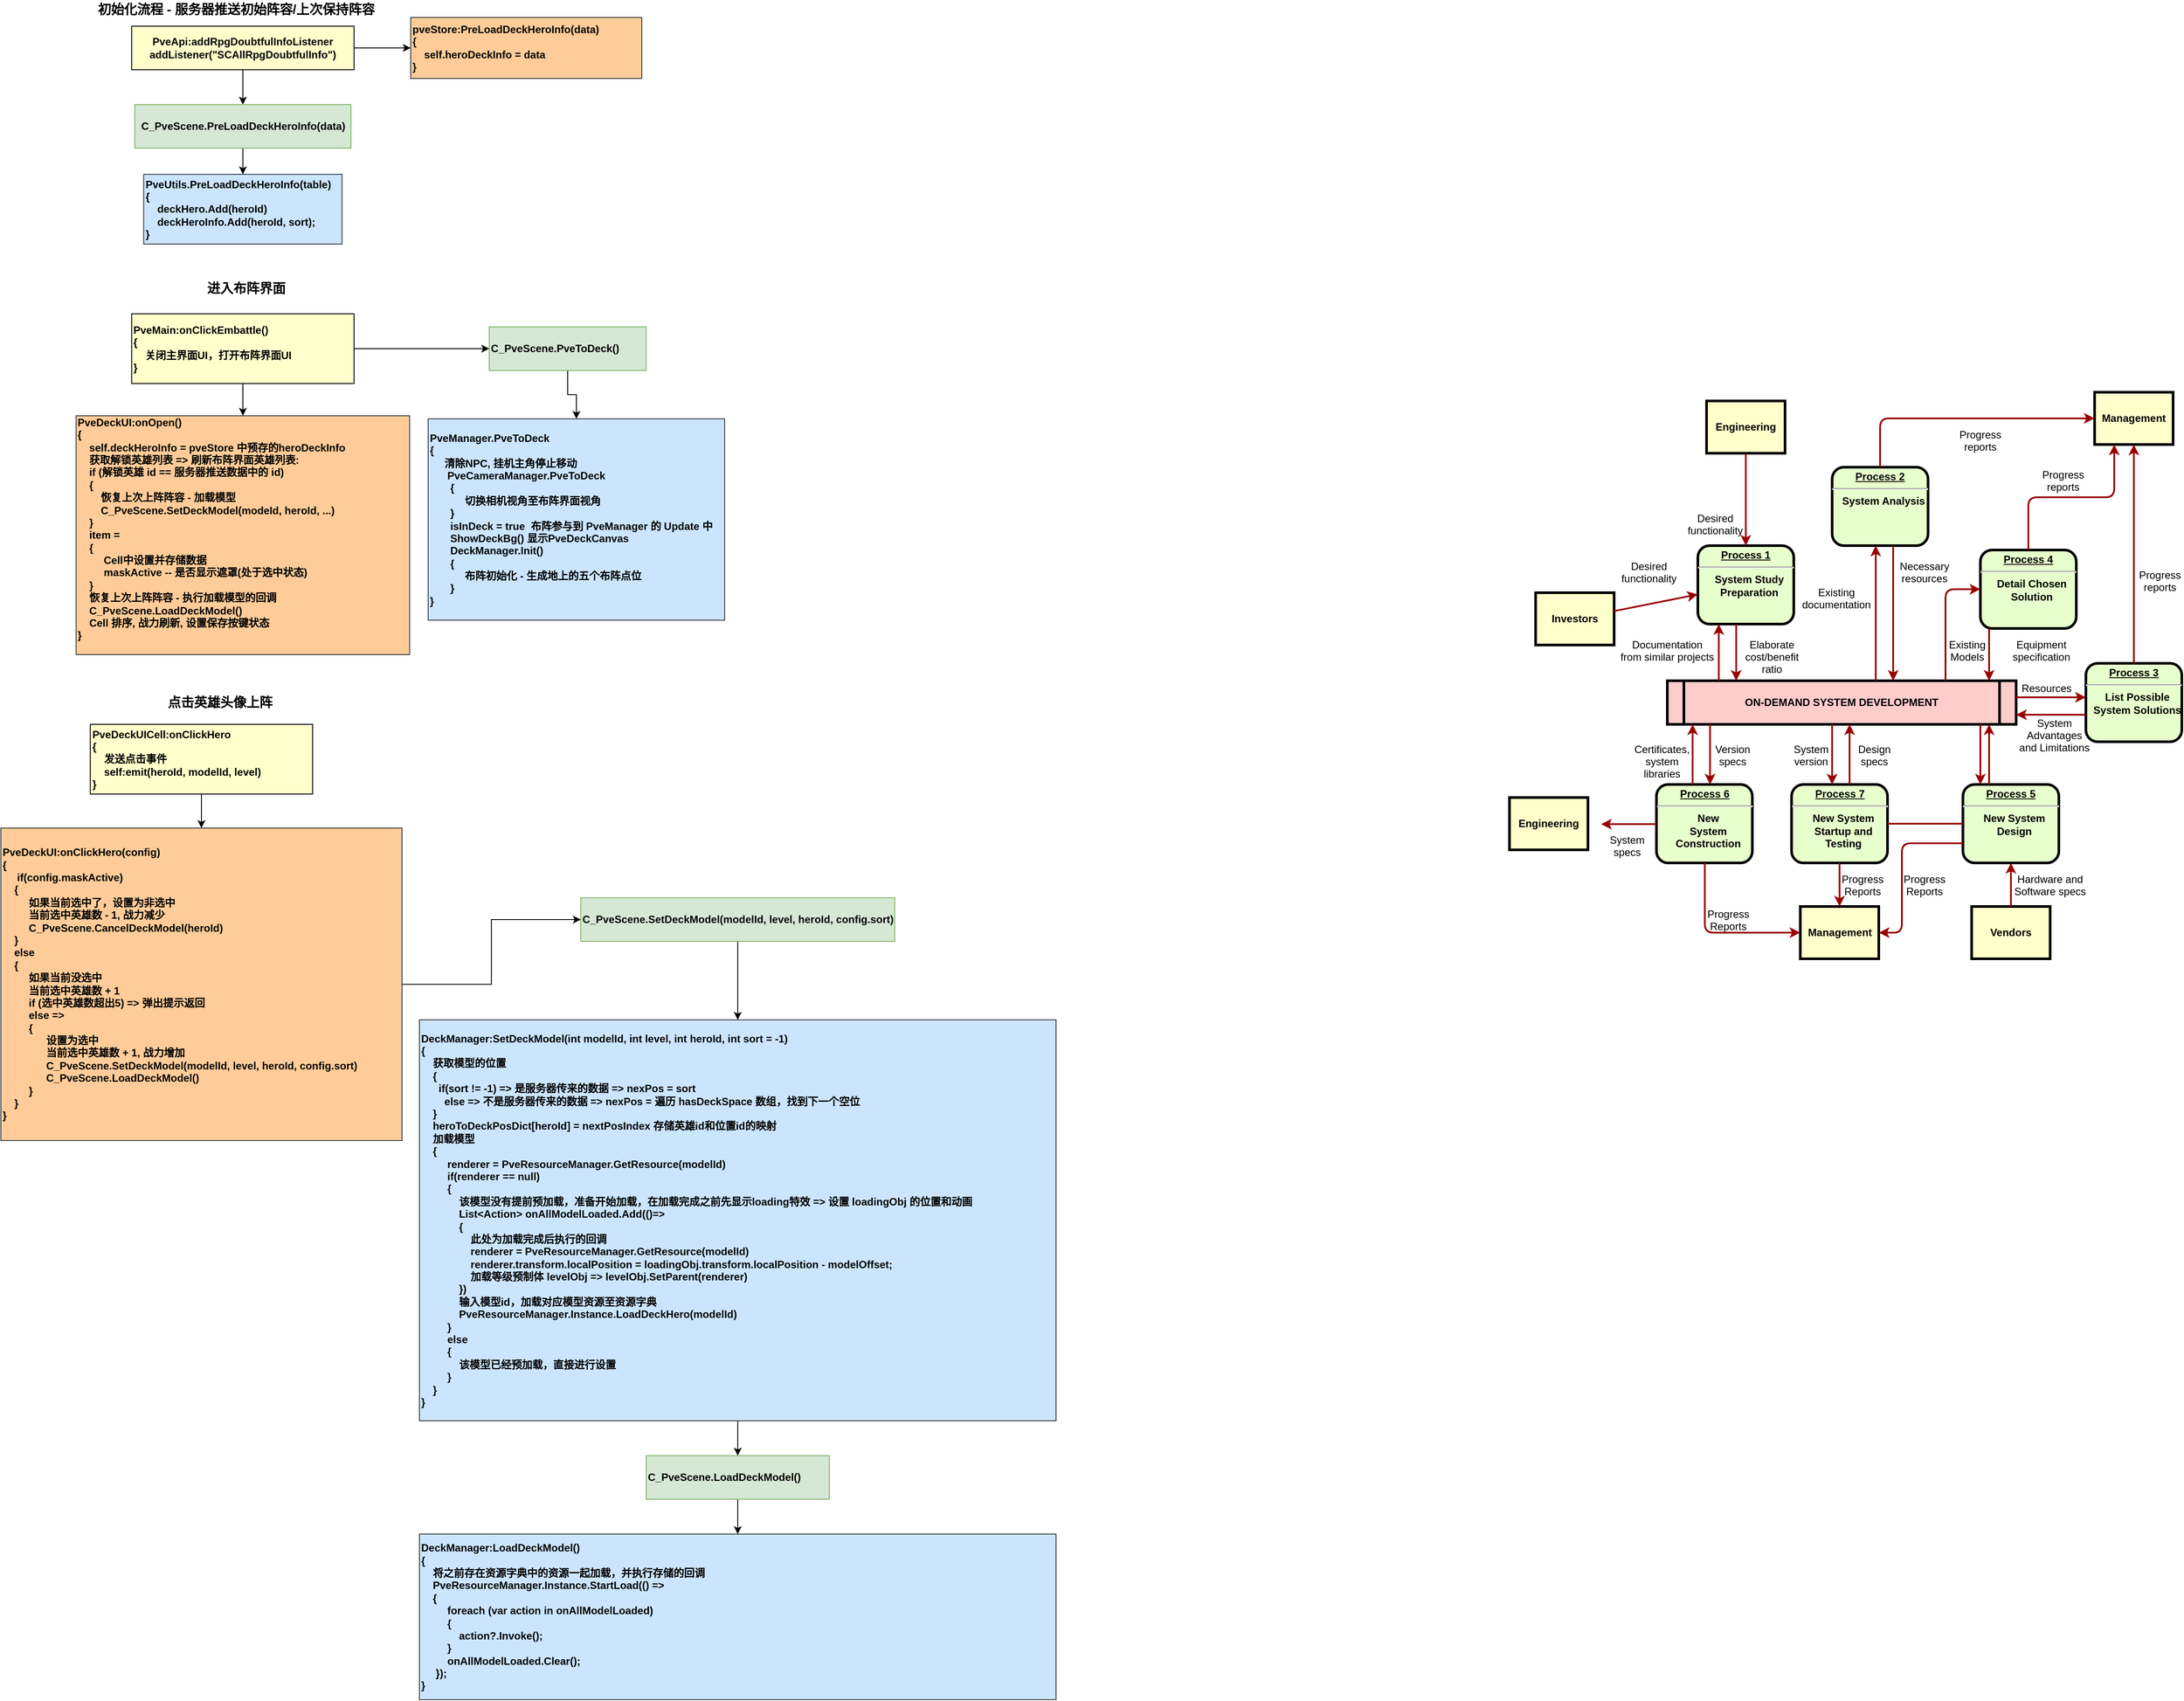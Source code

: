 <mxfile version="15.3.7" type="github">
  <diagram name="Page-1" id="c7558073-3199-34d8-9f00-42111426c3f3">
    <mxGraphModel dx="2248" dy="794" grid="1" gridSize="10" guides="1" tooltips="1" connect="1" arrows="1" fold="1" page="1" pageScale="1" pageWidth="826" pageHeight="1169" background="none" math="0" shadow="0">
      <root>
        <mxCell id="0" />
        <mxCell id="1" parent="0" />
        <mxCell id="2" value="&lt;p style=&quot;margin: 0px; margin-top: 4px; text-align: center; text-decoration: underline;&quot;&gt;&lt;strong&gt;Process 1&lt;br /&gt;&lt;/strong&gt;&lt;/p&gt;&lt;hr /&gt;&lt;p style=&quot;margin: 0px; margin-left: 8px;&quot;&gt;System Study&lt;/p&gt;&lt;p style=&quot;margin: 0px; margin-left: 8px;&quot;&gt;Preparation&lt;/p&gt;" style="verticalAlign=middle;align=center;overflow=fill;fontSize=12;fontFamily=Helvetica;html=1;rounded=1;fontStyle=1;strokeWidth=3;fillColor=#E6FFCC" parent="1" vertex="1">
          <mxGeometry x="1856" y="636" width="110" height="90" as="geometry" />
        </mxCell>
        <mxCell id="3" value="Engineering" style="whiteSpace=wrap;align=center;verticalAlign=middle;fontStyle=1;strokeWidth=3;fillColor=#FFFFCC" parent="1" vertex="1">
          <mxGeometry x="1866" y="470" width="90" height="60" as="geometry" />
        </mxCell>
        <mxCell id="4" value="Investors" style="whiteSpace=wrap;align=center;verticalAlign=middle;fontStyle=1;strokeWidth=3;fillColor=#FFFFCC" parent="1" vertex="1">
          <mxGeometry x="1670" y="690" width="90" height="60" as="geometry" />
        </mxCell>
        <mxCell id="5" value="ON-DEMAND SYSTEM DEVELOPMENT" style="shape=process;whiteSpace=wrap;align=center;verticalAlign=middle;size=0.048;fontStyle=1;strokeWidth=3;fillColor=#FFCCCC" parent="1" vertex="1">
          <mxGeometry x="1821" y="791" width="400" height="50" as="geometry" />
        </mxCell>
        <mxCell id="6" value="&lt;p style=&quot;margin: 0px; margin-top: 4px; text-align: center; text-decoration: underline;&quot;&gt;&lt;strong&gt;Process 2&lt;br /&gt;&lt;/strong&gt;&lt;/p&gt;&lt;hr /&gt;&lt;p style=&quot;margin: 0px; margin-left: 8px;&quot;&gt;System Analysis&lt;/p&gt;" style="verticalAlign=middle;align=center;overflow=fill;fontSize=12;fontFamily=Helvetica;html=1;rounded=1;fontStyle=1;strokeWidth=3;fillColor=#E6FFCC" parent="1" vertex="1">
          <mxGeometry x="2010" y="546" width="110" height="90" as="geometry" />
        </mxCell>
        <mxCell id="7" value="&lt;p style=&quot;margin: 0px; margin-top: 4px; text-align: center; text-decoration: underline;&quot;&gt;&lt;strong&gt;&lt;strong&gt;Process&lt;/strong&gt; 3&lt;br /&gt;&lt;/strong&gt;&lt;/p&gt;&lt;hr /&gt;&lt;p style=&quot;margin: 0px; margin-left: 8px;&quot;&gt;List Possible&lt;/p&gt;&lt;p style=&quot;margin: 0px; margin-left: 8px;&quot;&gt;System Solutions&lt;/p&gt;" style="verticalAlign=middle;align=center;overflow=fill;fontSize=12;fontFamily=Helvetica;html=1;rounded=1;fontStyle=1;strokeWidth=3;fillColor=#E6FFCC" parent="1" vertex="1">
          <mxGeometry x="2301" y="771" width="110" height="90" as="geometry" />
        </mxCell>
        <mxCell id="8" value="&lt;p style=&quot;margin: 0px; margin-top: 4px; text-align: center; text-decoration: underline;&quot;&gt;&lt;strong&gt;&lt;strong&gt;Process&lt;/strong&gt; 4&lt;br /&gt;&lt;/strong&gt;&lt;/p&gt;&lt;hr /&gt;&lt;p style=&quot;margin: 0px; margin-left: 8px;&quot;&gt;Detail Chosen&lt;/p&gt;&lt;p style=&quot;margin: 0px; margin-left: 8px;&quot;&gt;Solution&lt;/p&gt;" style="verticalAlign=middle;align=center;overflow=fill;fontSize=12;fontFamily=Helvetica;html=1;rounded=1;fontStyle=1;strokeWidth=3;fillColor=#E6FFCC" parent="1" vertex="1">
          <mxGeometry x="2180" y="641" width="110" height="90" as="geometry" />
        </mxCell>
        <mxCell id="9" value="&lt;p style=&quot;margin: 0px; margin-top: 4px; text-align: center; text-decoration: underline;&quot;&gt;&lt;strong&gt;&lt;strong&gt;Process&lt;/strong&gt; 5&lt;br /&gt;&lt;/strong&gt;&lt;/p&gt;&lt;hr /&gt;&lt;p style=&quot;margin: 0px; margin-left: 8px;&quot;&gt;New System&lt;/p&gt;&lt;p style=&quot;margin: 0px; margin-left: 8px;&quot;&gt;Design&lt;/p&gt;" style="verticalAlign=middle;align=center;overflow=fill;fontSize=12;fontFamily=Helvetica;html=1;rounded=1;fontStyle=1;strokeWidth=3;fillColor=#E6FFCC" parent="1" vertex="1">
          <mxGeometry x="2160" y="910" width="110" height="90" as="geometry" />
        </mxCell>
        <mxCell id="10" value="&lt;p style=&quot;margin: 0px; margin-top: 4px; text-align: center; text-decoration: underline;&quot;&gt;&lt;strong&gt;&lt;strong&gt;Process&lt;/strong&gt; 6&lt;br /&gt;&lt;/strong&gt;&lt;/p&gt;&lt;hr /&gt;&lt;p style=&quot;margin: 0px; margin-left: 8px;&quot;&gt;New&lt;/p&gt;&lt;p style=&quot;margin: 0px; margin-left: 8px;&quot;&gt;System&lt;/p&gt;&lt;p style=&quot;margin: 0px; margin-left: 8px;&quot;&gt;Construction&lt;/p&gt;" style="verticalAlign=middle;align=center;overflow=fill;fontSize=12;fontFamily=Helvetica;html=1;rounded=1;fontStyle=1;strokeWidth=3;fillColor=#E6FFCC" parent="1" vertex="1">
          <mxGeometry x="1808.5" y="910" width="110" height="90" as="geometry" />
        </mxCell>
        <mxCell id="12" value="Management" style="whiteSpace=wrap;align=center;verticalAlign=middle;fontStyle=1;strokeWidth=3;fillColor=#FFFFCC" parent="1" vertex="1">
          <mxGeometry x="2311" y="460" width="90" height="60" as="geometry" />
        </mxCell>
        <mxCell id="13" value="Management" style="whiteSpace=wrap;align=center;verticalAlign=middle;fontStyle=1;strokeWidth=3;fillColor=#FFFFCC" parent="1" vertex="1">
          <mxGeometry x="1973.5" y="1050" width="90" height="60" as="geometry" />
        </mxCell>
        <mxCell id="14" value="Engineering" style="whiteSpace=wrap;align=center;verticalAlign=middle;fontStyle=1;strokeWidth=3;fillColor=#FFFFCC" parent="1" vertex="1">
          <mxGeometry x="1640" y="925.0" width="90" height="60" as="geometry" />
        </mxCell>
        <mxCell id="15" value="Vendors" style="whiteSpace=wrap;align=center;verticalAlign=middle;fontStyle=1;strokeWidth=3;fillColor=#FFFFCC" parent="1" vertex="1">
          <mxGeometry x="2170" y="1050" width="90" height="60" as="geometry" />
        </mxCell>
        <mxCell id="36" value="" style="edgeStyle=none;noEdgeStyle=1;strokeColor=#990000;strokeWidth=2" parent="1" source="3" target="2" edge="1">
          <mxGeometry width="100" height="100" relative="1" as="geometry">
            <mxPoint x="1640" y="650" as="sourcePoint" />
            <mxPoint x="1740" y="550" as="targetPoint" />
          </mxGeometry>
        </mxCell>
        <mxCell id="37" value="" style="edgeStyle=none;noEdgeStyle=1;strokeColor=#990000;strokeWidth=2" parent="1" source="4" target="2" edge="1">
          <mxGeometry width="100" height="100" relative="1" as="geometry">
            <mxPoint x="1900" y="590" as="sourcePoint" />
            <mxPoint x="2000" y="490" as="targetPoint" />
          </mxGeometry>
        </mxCell>
        <mxCell id="11" value="&lt;p style=&quot;margin: 0px; margin-top: 4px; text-align: center; text-decoration: underline;&quot;&gt;&lt;strong&gt;&lt;strong&gt;Process&lt;/strong&gt; 7&lt;br /&gt;&lt;/strong&gt;&lt;/p&gt;&lt;hr /&gt;&lt;p style=&quot;margin: 0px; margin-left: 8px;&quot;&gt;New System&lt;/p&gt;&lt;p style=&quot;margin: 0px; margin-left: 8px;&quot;&gt;Startup and&lt;/p&gt;&lt;p style=&quot;margin: 0px; margin-left: 8px;&quot;&gt;Testing&lt;/p&gt;" style="verticalAlign=middle;align=center;overflow=fill;fontSize=12;fontFamily=Helvetica;html=1;rounded=1;fontStyle=1;strokeWidth=3;fillColor=#E6FFCC" parent="1" vertex="1">
          <mxGeometry x="1963.5" y="910" width="110" height="90" as="geometry" />
        </mxCell>
        <mxCell id="51" value="" style="endArrow=none;noEdgeStyle=1;strokeColor=#990000;strokeWidth=2" parent="1" source="9" target="11" edge="1">
          <mxGeometry relative="1" as="geometry">
            <mxPoint x="1825.008" y="881" as="sourcePoint" />
            <mxPoint x="2020.328" y="1050" as="targetPoint" />
          </mxGeometry>
        </mxCell>
        <mxCell id="52" value="Desired &#xa;functionality" style="text;spacingTop=-5;align=center" parent="1" vertex="1">
          <mxGeometry x="1785" y="651" width="30" height="20" as="geometry" />
        </mxCell>
        <mxCell id="53" value="Desired &#xa;functionality" style="text;spacingTop=-5;align=center" parent="1" vertex="1">
          <mxGeometry x="1861" y="596" width="30" height="20" as="geometry" />
        </mxCell>
        <mxCell id="54" value="Documentation&#xa;from similar projects" style="text;spacingTop=-5;align=center" parent="1" vertex="1">
          <mxGeometry x="1806" y="741" width="30" height="20" as="geometry" />
        </mxCell>
        <mxCell id="55" value="" style="edgeStyle=elbowEdgeStyle;elbow=horizontal;strokeColor=#990000;strokeWidth=2" parent="1" source="5" target="2" edge="1">
          <mxGeometry width="100" height="100" relative="1" as="geometry">
            <mxPoint x="1670" y="930" as="sourcePoint" />
            <mxPoint x="1770" y="830" as="targetPoint" />
            <Array as="points">
              <mxPoint x="1880" y="770" />
            </Array>
          </mxGeometry>
        </mxCell>
        <mxCell id="56" value="" style="edgeStyle=elbowEdgeStyle;elbow=horizontal;strokeColor=#990000;strokeWidth=2" parent="1" source="2" target="5" edge="1">
          <mxGeometry width="100" height="100" relative="1" as="geometry">
            <mxPoint x="1670" y="900" as="sourcePoint" />
            <mxPoint x="1770" y="800" as="targetPoint" />
            <Array as="points">
              <mxPoint x="1900" y="760" />
            </Array>
          </mxGeometry>
        </mxCell>
        <mxCell id="57" value="Elaborate&#xa;cost/benefit&#xa;ratio" style="text;spacingTop=-5;align=center" parent="1" vertex="1">
          <mxGeometry x="1926" y="741" width="30" height="20" as="geometry" />
        </mxCell>
        <mxCell id="58" value="" style="edgeStyle=elbowEdgeStyle;elbow=horizontal;strokeColor=#990000;strokeWidth=2" parent="1" source="5" target="6" edge="1">
          <mxGeometry width="100" height="100" relative="1" as="geometry">
            <mxPoint x="2000" y="770" as="sourcePoint" />
            <mxPoint x="2100" y="670" as="targetPoint" />
            <Array as="points">
              <mxPoint x="2060" y="710" />
            </Array>
          </mxGeometry>
        </mxCell>
        <mxCell id="59" value="" style="edgeStyle=elbowEdgeStyle;elbow=horizontal;strokeColor=#990000;strokeWidth=2" parent="1" source="6" target="5" edge="1">
          <mxGeometry width="100" height="100" relative="1" as="geometry">
            <mxPoint x="1970" y="770" as="sourcePoint" />
            <mxPoint x="2070" y="670" as="targetPoint" />
            <Array as="points">
              <mxPoint x="2080" y="720" />
            </Array>
          </mxGeometry>
        </mxCell>
        <mxCell id="60" value="Existing&#xa;documentation" style="text;spacingTop=-5;align=center" parent="1" vertex="1">
          <mxGeometry x="2000" y="681.0" width="30" height="20" as="geometry" />
        </mxCell>
        <mxCell id="61" value="Necessary&#xa;resources" style="text;spacingTop=-5;align=center" parent="1" vertex="1">
          <mxGeometry x="2101" y="651" width="30" height="20" as="geometry" />
        </mxCell>
        <mxCell id="62" value="Progress&#xa;reports" style="text;spacingTop=-5;align=center" parent="1" vertex="1">
          <mxGeometry x="2165" y="500" width="30" height="20" as="geometry" />
        </mxCell>
        <mxCell id="63" value="Progress&#xa;reports" style="text;spacingTop=-5;align=center" parent="1" vertex="1">
          <mxGeometry x="2260" y="546.0" width="30" height="20" as="geometry" />
        </mxCell>
        <mxCell id="64" value="Progress&#xa;reports" style="text;spacingTop=-5;align=center" parent="1" vertex="1">
          <mxGeometry x="2371" y="661.0" width="30" height="20" as="geometry" />
        </mxCell>
        <mxCell id="65" value="" style="edgeStyle=elbowEdgeStyle;elbow=horizontal;strokeColor=#990000;strokeWidth=2" parent="1" source="6" target="12" edge="1">
          <mxGeometry width="100" height="100" relative="1" as="geometry">
            <mxPoint x="1880" y="580.0" as="sourcePoint" />
            <mxPoint x="1980" y="480.0" as="targetPoint" />
            <Array as="points">
              <mxPoint x="2065" y="540" />
            </Array>
          </mxGeometry>
        </mxCell>
        <mxCell id="66" value="" style="edgeStyle=elbowEdgeStyle;elbow=vertical;entryX=0.25;entryY=1;strokeColor=#990000;strokeWidth=2" parent="1" source="8" target="12" edge="1">
          <mxGeometry width="100" height="100" relative="1" as="geometry">
            <mxPoint x="2150" y="650" as="sourcePoint" />
            <mxPoint x="2250" y="550" as="targetPoint" />
          </mxGeometry>
        </mxCell>
        <mxCell id="67" value="" style="edgeStyle=elbowEdgeStyle;elbow=horizontal;strokeColor=#990000;strokeWidth=2" parent="1" source="7" target="12" edge="1">
          <mxGeometry width="100" height="100" relative="1" as="geometry">
            <mxPoint x="2280" y="760" as="sourcePoint" />
            <mxPoint x="2380" y="660" as="targetPoint" />
          </mxGeometry>
        </mxCell>
        <mxCell id="68" value="" style="edgeStyle=elbowEdgeStyle;elbow=horizontal;strokeColor=#990000;strokeWidth=2" parent="1" source="8" target="5" edge="1">
          <mxGeometry width="100" height="100" relative="1" as="geometry">
            <mxPoint x="2190" y="780" as="sourcePoint" />
            <mxPoint x="2130" y="650" as="targetPoint" />
            <Array as="points">
              <mxPoint x="2190" y="760" />
            </Array>
          </mxGeometry>
        </mxCell>
        <mxCell id="69" value="" style="edgeStyle=segmentEdgeStyle;strokeColor=#990000;strokeWidth=2" parent="1" source="5" target="8" edge="1">
          <mxGeometry width="100" height="100" relative="1" as="geometry">
            <mxPoint x="1960" y="760" as="sourcePoint" />
            <mxPoint x="2060" y="660" as="targetPoint" />
            <Array as="points">
              <mxPoint x="2140" y="686" />
            </Array>
          </mxGeometry>
        </mxCell>
        <mxCell id="70" value="Existing&#xa;Models" style="text;spacingTop=-5;align=center" parent="1" vertex="1">
          <mxGeometry x="2150" y="741.0" width="30" height="20" as="geometry" />
        </mxCell>
        <mxCell id="71" value="Equipment&#xa;specification" style="text;spacingTop=-5;align=center" parent="1" vertex="1">
          <mxGeometry x="2235" y="741" width="30" height="20" as="geometry" />
        </mxCell>
        <mxCell id="72" value="" style="edgeStyle=elbowEdgeStyle;elbow=vertical;strokeColor=#990000;strokeWidth=2" parent="1" source="5" target="7" edge="1">
          <mxGeometry width="100" height="100" relative="1" as="geometry">
            <mxPoint x="2120" y="900" as="sourcePoint" />
            <mxPoint x="2220" y="800" as="targetPoint" />
            <Array as="points">
              <mxPoint x="2270" y="810" />
            </Array>
          </mxGeometry>
        </mxCell>
        <mxCell id="73" value="" style="edgeStyle=elbowEdgeStyle;elbow=vertical;strokeColor=#990000;strokeWidth=2" parent="1" source="7" target="5" edge="1">
          <mxGeometry width="100" height="100" relative="1" as="geometry">
            <mxPoint x="2080" y="900" as="sourcePoint" />
            <mxPoint x="2180" y="800" as="targetPoint" />
            <Array as="points">
              <mxPoint x="2270" y="830" />
            </Array>
          </mxGeometry>
        </mxCell>
        <mxCell id="74" value="Resources" style="text;spacingTop=-5;align=center" parent="1" vertex="1">
          <mxGeometry x="2241" y="791" width="30" height="20" as="geometry" />
        </mxCell>
        <mxCell id="75" value="System &#xa;Advantages &#xa;and Limitations" style="text;spacingTop=-5;align=center" parent="1" vertex="1">
          <mxGeometry x="2250" y="831.0" width="30" height="20" as="geometry" />
        </mxCell>
        <mxCell id="76" value="" style="edgeStyle=elbowEdgeStyle;elbow=horizontal;strokeColor=#990000;strokeWidth=2" parent="1" source="9" target="5" edge="1">
          <mxGeometry width="100" height="100" relative="1" as="geometry">
            <mxPoint x="2040" y="980" as="sourcePoint" />
            <mxPoint x="2140" y="880" as="targetPoint" />
            <Array as="points">
              <mxPoint x="2190" y="870" />
            </Array>
          </mxGeometry>
        </mxCell>
        <mxCell id="77" value="" style="edgeStyle=elbowEdgeStyle;elbow=horizontal;strokeColor=#990000;strokeWidth=2" parent="1" source="5" target="9" edge="1">
          <mxGeometry width="100" height="100" relative="1" as="geometry">
            <mxPoint x="2020" y="990" as="sourcePoint" />
            <mxPoint x="2120" y="890" as="targetPoint" />
            <Array as="points">
              <mxPoint x="2180" y="880" />
            </Array>
          </mxGeometry>
        </mxCell>
        <mxCell id="78" value="" style="edgeStyle=elbowEdgeStyle;elbow=horizontal;strokeColor=#990000;strokeWidth=2" parent="1" source="15" target="9" edge="1">
          <mxGeometry width="100" height="100" relative="1" as="geometry">
            <mxPoint x="2050" y="1100" as="sourcePoint" />
            <mxPoint x="2150" y="1000" as="targetPoint" />
          </mxGeometry>
        </mxCell>
        <mxCell id="79" value="Hardware and&#xa;Software specs" style="text;spacingTop=-5;align=center" parent="1" vertex="1">
          <mxGeometry x="2245" y="1010" width="30" height="20" as="geometry" />
        </mxCell>
        <mxCell id="81" value="" style="edgeStyle=elbowEdgeStyle;elbow=horizontal;exitX=0;exitY=0.75;strokeColor=#990000;strokeWidth=2" parent="1" source="9" target="13" edge="1">
          <mxGeometry width="100" height="100" relative="1" as="geometry">
            <mxPoint x="2040" y="1130" as="sourcePoint" />
            <mxPoint x="2140" y="1030" as="targetPoint" />
            <Array as="points">
              <mxPoint x="2090" y="1030" />
            </Array>
          </mxGeometry>
        </mxCell>
        <mxCell id="82" value="Progress&#xa;Reports" style="text;spacingTop=-5;align=center" parent="1" vertex="1">
          <mxGeometry x="2101.0" y="1010.0" width="30" height="20" as="geometry" />
        </mxCell>
        <mxCell id="83" value="" style="edgeStyle=elbowEdgeStyle;elbow=horizontal;strokeColor=#990000;strokeWidth=2" parent="1" source="11" target="13" edge="1">
          <mxGeometry width="100" height="100" relative="1" as="geometry">
            <mxPoint x="1820" y="1060.0" as="sourcePoint" />
            <mxPoint x="1850" y="1050" as="targetPoint" />
          </mxGeometry>
        </mxCell>
        <mxCell id="84" value="Progress&#xa;Reports" style="text;spacingTop=-5;align=center" parent="1" vertex="1">
          <mxGeometry x="2030.0" y="1010.0" width="30" height="20" as="geometry" />
        </mxCell>
        <mxCell id="85" value="" style="edgeStyle=elbowEdgeStyle;elbow=horizontal;strokeColor=#990000;strokeWidth=2" parent="1" source="10" target="13" edge="1">
          <mxGeometry width="100" height="100" relative="1" as="geometry">
            <mxPoint x="1750" y="1140" as="sourcePoint" />
            <mxPoint x="1850" y="1040" as="targetPoint" />
            <Array as="points">
              <mxPoint x="1864" y="1030" />
            </Array>
          </mxGeometry>
        </mxCell>
        <mxCell id="86" value="Progress&#xa;Reports" style="text;spacingTop=-5;align=center" parent="1" vertex="1">
          <mxGeometry x="1876" y="1050" width="30" height="20" as="geometry" />
        </mxCell>
        <mxCell id="87" value="" style="edgeStyle=elbowEdgeStyle;elbow=vertical;strokeColor=#990000;strokeWidth=2" parent="1" source="10" edge="1">
          <mxGeometry width="100" height="100" relative="1" as="geometry">
            <mxPoint x="1690" y="1140" as="sourcePoint" />
            <mxPoint x="1745" y="955.412" as="targetPoint" />
          </mxGeometry>
        </mxCell>
        <mxCell id="88" value="" style="edgeStyle=elbowEdgeStyle;elbow=horizontal;strokeColor=#990000;strokeWidth=2" parent="1" source="5" target="11" edge="1">
          <mxGeometry width="100" height="100" relative="1" as="geometry">
            <mxPoint x="1670" y="900" as="sourcePoint" />
            <mxPoint x="1770" y="800" as="targetPoint" />
            <Array as="points">
              <mxPoint x="2010" y="870" />
            </Array>
          </mxGeometry>
        </mxCell>
        <mxCell id="89" value="" style="edgeStyle=elbowEdgeStyle;elbow=horizontal;strokeColor=#990000;strokeWidth=2" parent="1" source="11" target="5" edge="1">
          <mxGeometry width="100" height="100" relative="1" as="geometry">
            <mxPoint x="1680" y="910" as="sourcePoint" />
            <mxPoint x="1780" y="810" as="targetPoint" />
            <Array as="points">
              <mxPoint x="2030" y="870" />
            </Array>
          </mxGeometry>
        </mxCell>
        <mxCell id="90" value="Version&#xa;specs" style="text;spacingTop=-5;align=center" parent="1" vertex="1">
          <mxGeometry x="1881" y="861" width="30" height="20" as="geometry" />
        </mxCell>
        <mxCell id="91" value="Certificates,&#xa;system&#xa;libraries" style="text;spacingTop=-5;align=center" parent="1" vertex="1">
          <mxGeometry x="1800" y="861.0" width="30" height="20" as="geometry" />
        </mxCell>
        <mxCell id="92" value="" style="edgeStyle=elbowEdgeStyle;elbow=horizontal;strokeColor=#990000;strokeWidth=2" parent="1" source="5" target="10" edge="1">
          <mxGeometry width="100" height="100" relative="1" as="geometry">
            <mxPoint x="1650" y="900" as="sourcePoint" />
            <mxPoint x="1750" y="800" as="targetPoint" />
            <Array as="points">
              <mxPoint x="1870" y="870" />
            </Array>
          </mxGeometry>
        </mxCell>
        <mxCell id="93" value="" style="edgeStyle=elbowEdgeStyle;elbow=horizontal;strokeColor=#990000;strokeWidth=2" parent="1" source="10" target="5" edge="1">
          <mxGeometry width="100" height="100" relative="1" as="geometry">
            <mxPoint x="1660" y="910" as="sourcePoint" />
            <mxPoint x="1760" y="810" as="targetPoint" />
            <Array as="points">
              <mxPoint x="1850" y="870" />
            </Array>
          </mxGeometry>
        </mxCell>
        <mxCell id="94" value="System&#xa;specs" style="text;spacingTop=-5;align=center" parent="1" vertex="1">
          <mxGeometry x="1760" y="965.0" width="30" height="20" as="geometry" />
        </mxCell>
        <mxCell id="95" value="Design&#xa;specs" style="text;spacingTop=-5;align=center" parent="1" vertex="1">
          <mxGeometry x="2043.5" y="861.0" width="30" height="20" as="geometry" />
        </mxCell>
        <mxCell id="96" value="System&#xa;version" style="text;spacingTop=-5;align=center" parent="1" vertex="1">
          <mxGeometry x="1971.0" y="861" width="30" height="20" as="geometry" />
        </mxCell>
        <mxCell id="7XydENh4Q1GiZ4dxHjLW-96" value="&lt;b&gt;&lt;font style=&quot;font-size: 15px&quot;&gt;初始化流程 - 服务器推送初始阵容/上次保持阵容&lt;/font&gt;&lt;/b&gt;" style="text;html=1;strokeColor=none;fillColor=none;align=center;verticalAlign=middle;whiteSpace=wrap;rounded=0;" vertex="1" parent="1">
          <mxGeometry x="10" y="10" width="340" height="20" as="geometry" />
        </mxCell>
        <mxCell id="7XydENh4Q1GiZ4dxHjLW-101" style="edgeStyle=orthogonalEdgeStyle;rounded=0;orthogonalLoop=1;jettySize=auto;html=1;entryX=0.5;entryY=0;entryDx=0;entryDy=0;fontColor=#FF0000;" edge="1" parent="1" source="7XydENh4Q1GiZ4dxHjLW-97" target="7XydENh4Q1GiZ4dxHjLW-100">
          <mxGeometry relative="1" as="geometry" />
        </mxCell>
        <mxCell id="7XydENh4Q1GiZ4dxHjLW-102" style="edgeStyle=orthogonalEdgeStyle;rounded=0;orthogonalLoop=1;jettySize=auto;html=1;entryX=0;entryY=0.5;entryDx=0;entryDy=0;fontColor=#FF0000;" edge="1" parent="1" source="7XydENh4Q1GiZ4dxHjLW-97" target="7XydENh4Q1GiZ4dxHjLW-99">
          <mxGeometry relative="1" as="geometry" />
        </mxCell>
        <mxCell id="7XydENh4Q1GiZ4dxHjLW-97" value="PveApi:addRpgDoubtfulInfoListener&#xa;addListener(&quot;SCAllRpgDoubtfulInfo&quot;)" style="whiteSpace=wrap;align=center;verticalAlign=middle;fontStyle=1;strokeWidth=1;fillColor=#FFFFCC" vertex="1" parent="1">
          <mxGeometry x="60" y="40" width="255" height="50" as="geometry" />
        </mxCell>
        <mxCell id="7XydENh4Q1GiZ4dxHjLW-99" value="pveStore:PreLoadDeckHeroInfo(data)&#xa;{&#xa;    self.heroDeckInfo = data&#xa;}" style="whiteSpace=wrap;align=left;verticalAlign=middle;fontStyle=1;strokeWidth=1;fillColor=#ffcc99;strokeColor=#36393d;" vertex="1" parent="1">
          <mxGeometry x="380" y="30" width="265" height="70" as="geometry" />
        </mxCell>
        <mxCell id="7XydENh4Q1GiZ4dxHjLW-104" value="" style="edgeStyle=orthogonalEdgeStyle;rounded=0;orthogonalLoop=1;jettySize=auto;html=1;fontColor=#FF0000;" edge="1" parent="1" source="7XydENh4Q1GiZ4dxHjLW-100" target="7XydENh4Q1GiZ4dxHjLW-103">
          <mxGeometry relative="1" as="geometry" />
        </mxCell>
        <mxCell id="7XydENh4Q1GiZ4dxHjLW-100" value="C_PveScene.PreLoadDeckHeroInfo(data)" style="whiteSpace=wrap;align=center;verticalAlign=middle;fontStyle=1;strokeWidth=1;fillColor=#d5e8d4;strokeColor=#82b366;" vertex="1" parent="1">
          <mxGeometry x="63.56" y="130" width="247.88" height="50" as="geometry" />
        </mxCell>
        <mxCell id="7XydENh4Q1GiZ4dxHjLW-103" value="PveUtils.PreLoadDeckHeroInfo(table)&#xa;{&#xa;    deckHero.Add(heroId)&#xa;    deckHeroInfo.Add(heroId, sort);&#xa;}" style="whiteSpace=wrap;align=left;verticalAlign=middle;fontStyle=1;strokeWidth=1;fillColor=#cce5ff;strokeColor=#36393d;" vertex="1" parent="1">
          <mxGeometry x="73.75" y="210" width="227.5" height="80" as="geometry" />
        </mxCell>
        <mxCell id="7XydENh4Q1GiZ4dxHjLW-107" value="&lt;span style=&quot;font-size: 15px&quot;&gt;&lt;b&gt;进入布阵界面&lt;/b&gt;&lt;/span&gt;" style="text;html=1;strokeColor=none;fillColor=none;align=center;verticalAlign=middle;whiteSpace=wrap;rounded=0;" vertex="1" parent="1">
          <mxGeometry x="80" y="330" width="222.5" height="20" as="geometry" />
        </mxCell>
        <mxCell id="7XydENh4Q1GiZ4dxHjLW-109" style="edgeStyle=orthogonalEdgeStyle;rounded=0;orthogonalLoop=1;jettySize=auto;html=1;entryX=0;entryY=0.5;entryDx=0;entryDy=0;fontColor=#FF0000;" edge="1" parent="1" source="7XydENh4Q1GiZ4dxHjLW-110" target="7XydENh4Q1GiZ4dxHjLW-111">
          <mxGeometry relative="1" as="geometry" />
        </mxCell>
        <mxCell id="7XydENh4Q1GiZ4dxHjLW-119" style="edgeStyle=orthogonalEdgeStyle;rounded=0;orthogonalLoop=1;jettySize=auto;html=1;exitX=0.5;exitY=1;exitDx=0;exitDy=0;fontColor=#FF0000;" edge="1" parent="1" source="7XydENh4Q1GiZ4dxHjLW-110" target="7XydENh4Q1GiZ4dxHjLW-114">
          <mxGeometry relative="1" as="geometry" />
        </mxCell>
        <mxCell id="7XydENh4Q1GiZ4dxHjLW-110" value="PveMain:onClickEmbattle()&#xa;{&#xa;    关闭主界面UI，打开布阵界面UI&#xa;}" style="whiteSpace=wrap;align=left;verticalAlign=middle;fontStyle=1;strokeWidth=1;fillColor=#FFFFCC" vertex="1" parent="1">
          <mxGeometry x="60" y="370" width="255" height="80" as="geometry" />
        </mxCell>
        <mxCell id="7XydENh4Q1GiZ4dxHjLW-117" style="edgeStyle=orthogonalEdgeStyle;rounded=0;orthogonalLoop=1;jettySize=auto;html=1;fontColor=#FF0000;" edge="1" parent="1" source="7XydENh4Q1GiZ4dxHjLW-111" target="7XydENh4Q1GiZ4dxHjLW-116">
          <mxGeometry relative="1" as="geometry" />
        </mxCell>
        <mxCell id="7XydENh4Q1GiZ4dxHjLW-111" value="C_PveScene.PveToDeck()" style="whiteSpace=wrap;align=left;verticalAlign=middle;fontStyle=1;strokeWidth=1;fillColor=#d5e8d4;strokeColor=#82b366;" vertex="1" parent="1">
          <mxGeometry x="470" y="385" width="180" height="50" as="geometry" />
        </mxCell>
        <mxCell id="7XydENh4Q1GiZ4dxHjLW-114" value="PveDeckUI:onOpen()&#xa;{&#xa;    self.deckHeroInfo = pveStore 中预存的heroDeckInfo&#xa;    获取解锁英雄列表 =&gt; 刷新布阵界面英雄列表: &#xa;    if (解锁英雄 id == 服务器推送数据中的 id)&#xa;    {&#xa;        恢复上次上阵阵容 - 加载模型&#xa;        C_PveScene.SetDeckModel(modeId, heroId, ...)  &#xa;    }&#xa;    item = &#xa;    {&#xa;         Cell中设置并存储数据 &#xa;         maskActive -- 是否显示遮罩(处于选中状态)&#xa;    }&#xa;    恢复上次上阵阵容 - 执行加载模型的回调&#xa;    C_PveScene.LoadDeckModel()&#xa;    Cell 排序, 战力刷新, 设置保存按键状态&#xa;}&#xa;    " style="whiteSpace=wrap;align=left;verticalAlign=middle;fontStyle=1;strokeWidth=1;fillColor=#ffcc99;strokeColor=#36393d;" vertex="1" parent="1">
          <mxGeometry x="-3.75" y="487" width="382.5" height="274" as="geometry" />
        </mxCell>
        <mxCell id="7XydENh4Q1GiZ4dxHjLW-116" value="PveManager.PveToDeck&#xa;{&#xa;     清除NPC, 挂机主角停止移动&#xa;      PveCameraManager.PveToDeck&#xa;       {&#xa;            切换相机视角至布阵界面视角&#xa;       }&#xa;       isInDeck = true  布阵参与到 PveManager 的 Update 中&#xa;       ShowDeckBg() 显示PveDeckCanvas&#xa;       DeckManager.Init()&#xa;       {&#xa;            布阵初始化 - 生成地上的五个布阵点位&#xa;       }&#xa;}" style="whiteSpace=wrap;align=left;verticalAlign=middle;fontStyle=1;strokeWidth=1;fillColor=#cce5ff;strokeColor=#36393d;" vertex="1" parent="1">
          <mxGeometry x="400" y="490.5" width="340" height="231" as="geometry" />
        </mxCell>
        <mxCell id="7XydENh4Q1GiZ4dxHjLW-120" value="&lt;span style=&quot;font-size: 15px&quot;&gt;&lt;b&gt;点击英雄头像上阵&lt;/b&gt;&lt;/span&gt;" style="text;html=1;strokeColor=none;fillColor=none;align=center;verticalAlign=middle;whiteSpace=wrap;rounded=0;" vertex="1" parent="1">
          <mxGeometry x="50" y="804.5" width="222.5" height="20" as="geometry" />
        </mxCell>
        <mxCell id="7XydENh4Q1GiZ4dxHjLW-122" style="edgeStyle=orthogonalEdgeStyle;rounded=0;orthogonalLoop=1;jettySize=auto;html=1;exitX=0.5;exitY=1;exitDx=0;exitDy=0;fontColor=#FF0000;" edge="1" parent="1" source="7XydENh4Q1GiZ4dxHjLW-123" target="7XydENh4Q1GiZ4dxHjLW-126">
          <mxGeometry relative="1" as="geometry" />
        </mxCell>
        <mxCell id="7XydENh4Q1GiZ4dxHjLW-123" value="PveDeckUICell:onClickHero&#xa;{&#xa;    发送点击事件&#xa;    self:emit(heroId, modelId, level)&#xa;}" style="whiteSpace=wrap;align=left;verticalAlign=middle;fontStyle=1;strokeWidth=1;fillColor=#FFFFCC" vertex="1" parent="1">
          <mxGeometry x="12.5" y="841" width="255" height="80" as="geometry" />
        </mxCell>
        <mxCell id="7XydENh4Q1GiZ4dxHjLW-124" style="edgeStyle=orthogonalEdgeStyle;rounded=0;orthogonalLoop=1;jettySize=auto;html=1;fontColor=#FF0000;" edge="1" parent="1" source="7XydENh4Q1GiZ4dxHjLW-125" target="7XydENh4Q1GiZ4dxHjLW-127">
          <mxGeometry relative="1" as="geometry" />
        </mxCell>
        <mxCell id="7XydENh4Q1GiZ4dxHjLW-125" value="C_PveScene.SetDeckModel(modelId, level, heroId, config.sort)" style="whiteSpace=wrap;align=left;verticalAlign=middle;fontStyle=1;strokeWidth=1;fillColor=#d5e8d4;strokeColor=#82b366;" vertex="1" parent="1">
          <mxGeometry x="575" y="1040" width="360" height="50" as="geometry" />
        </mxCell>
        <mxCell id="7XydENh4Q1GiZ4dxHjLW-128" style="edgeStyle=orthogonalEdgeStyle;rounded=0;orthogonalLoop=1;jettySize=auto;html=1;entryX=0;entryY=0.5;entryDx=0;entryDy=0;fontColor=#FF0000;" edge="1" parent="1" source="7XydENh4Q1GiZ4dxHjLW-126" target="7XydENh4Q1GiZ4dxHjLW-125">
          <mxGeometry relative="1" as="geometry" />
        </mxCell>
        <mxCell id="7XydENh4Q1GiZ4dxHjLW-126" value="PveDeckUI:onClickHero(config)&#xa;{&#xa;     if(config.maskActive)&#xa;    {&#xa;         如果当前选中了，设置为非选中&#xa;         当前选中英雄数 - 1, 战力减少&#xa;         C_PveScene.CancelDeckModel(heroId)&#xa;    }&#xa;    else&#xa;    {&#xa;         如果当前没选中&#xa;         当前选中英雄数 + 1 &#xa;         if (选中英雄数超出5) =&gt; 弹出提示返回&#xa;         else =&gt; &#xa;         {&#xa;               设置为选中&#xa;               当前选中英雄数 + 1, 战力增加 &#xa;               C_PveScene.SetDeckModel(modelId, level, heroId, config.sort)&#xa;               C_PveScene.LoadDeckModel()         &#xa;         }             &#xa;    }&#xa;}" style="whiteSpace=wrap;align=left;verticalAlign=middle;fontStyle=1;strokeWidth=1;fillColor=#ffcc99;strokeColor=#36393d;" vertex="1" parent="1">
          <mxGeometry x="-90" y="960" width="460" height="358.5" as="geometry" />
        </mxCell>
        <mxCell id="7XydENh4Q1GiZ4dxHjLW-133" style="edgeStyle=orthogonalEdgeStyle;rounded=0;orthogonalLoop=1;jettySize=auto;html=1;fontColor=#FF0000;" edge="1" parent="1" source="7XydENh4Q1GiZ4dxHjLW-127" target="7XydENh4Q1GiZ4dxHjLW-132">
          <mxGeometry relative="1" as="geometry" />
        </mxCell>
        <mxCell id="7XydENh4Q1GiZ4dxHjLW-127" value="DeckManager:SetDeckModel(int modelId, int level, int heroId, int sort = -1)&#xa;{&#xa;    获取模型的位置&#xa;    {&#xa;      	if(sort != -1) =&gt; 是服务器传来的数据 =&gt; nexPos = sort&#xa;        else =&gt; 不是服务器传来的数据 =&gt; nexPos = 遍历 hasDeckSpace 数组，找到下一个空位&#xa;    }&#xa;    heroToDeckPosDict[heroId] = nextPosIndex 存储英雄id和位置id的映射&#xa;    加载模型&#xa;    {&#xa;         renderer = PveResourceManager.GetResource(modelId)&#xa;         if(renderer == null)&#xa;         {&#xa;             该模型没有提前预加载，准备开始加载，在加载完成之前先显示loading特效 =&gt; 设置 loadingObj 的位置和动画&#xa;             List&lt;Action&gt; onAllModelLoaded.Add(()=&gt;&#xa;             {&#xa;                 此处为加载完成后执行的回调&#xa;                 renderer = PveResourceManager.GetResource(modelId)&#xa;                 renderer.transform.localPosition = loadingObj.transform.localPosition - modelOffset;&#xa;                 加载等级预制体 levelObj =&gt; levelObj.SetParent(renderer)&#xa;             })&#xa;             输入模型id，加载对应模型资源至资源字典&#xa;             PveResourceManager.Instance.LoadDeckHero(modelId)&#xa;         }&#xa;         else&#xa;         {&#xa;             该模型已经预加载，直接进行设置&#xa;         }&#xa;    }&#xa;}" style="whiteSpace=wrap;align=left;verticalAlign=middle;fontStyle=1;strokeWidth=1;fillColor=#cce5ff;strokeColor=#36393d;" vertex="1" parent="1">
          <mxGeometry x="390" y="1180" width="730" height="460" as="geometry" />
        </mxCell>
        <mxCell id="7XydENh4Q1GiZ4dxHjLW-130" value="DeckManager:LoadDeckModel()&#xa;{&#xa;    将之前存在资源字典中的资源一起加载，并执行存储的回调&#xa;   	PveResourceManager.Instance.StartLoad(() =&gt;&#xa;    {&#xa;         foreach (var action in onAllModelLoaded)&#xa;         {   &#xa;             action?.Invoke();&#xa;         }&#xa;         onAllModelLoaded.Clear();&#xa;     });&#xa;}" style="whiteSpace=wrap;align=left;verticalAlign=middle;fontStyle=1;strokeWidth=1;fillColor=#cce5ff;strokeColor=#36393d;" vertex="1" parent="1">
          <mxGeometry x="390" y="1770" width="730" height="190" as="geometry" />
        </mxCell>
        <mxCell id="7XydENh4Q1GiZ4dxHjLW-134" style="edgeStyle=orthogonalEdgeStyle;rounded=0;orthogonalLoop=1;jettySize=auto;html=1;entryX=0.5;entryY=0;entryDx=0;entryDy=0;fontColor=#FF0000;" edge="1" parent="1" source="7XydENh4Q1GiZ4dxHjLW-132" target="7XydENh4Q1GiZ4dxHjLW-130">
          <mxGeometry relative="1" as="geometry" />
        </mxCell>
        <mxCell id="7XydENh4Q1GiZ4dxHjLW-132" value="C_PveScene.LoadDeckModel() " style="whiteSpace=wrap;align=left;verticalAlign=middle;fontStyle=1;strokeWidth=1;fillColor=#d5e8d4;strokeColor=#82b366;" vertex="1" parent="1">
          <mxGeometry x="650" y="1680" width="210" height="50" as="geometry" />
        </mxCell>
      </root>
    </mxGraphModel>
  </diagram>
</mxfile>
